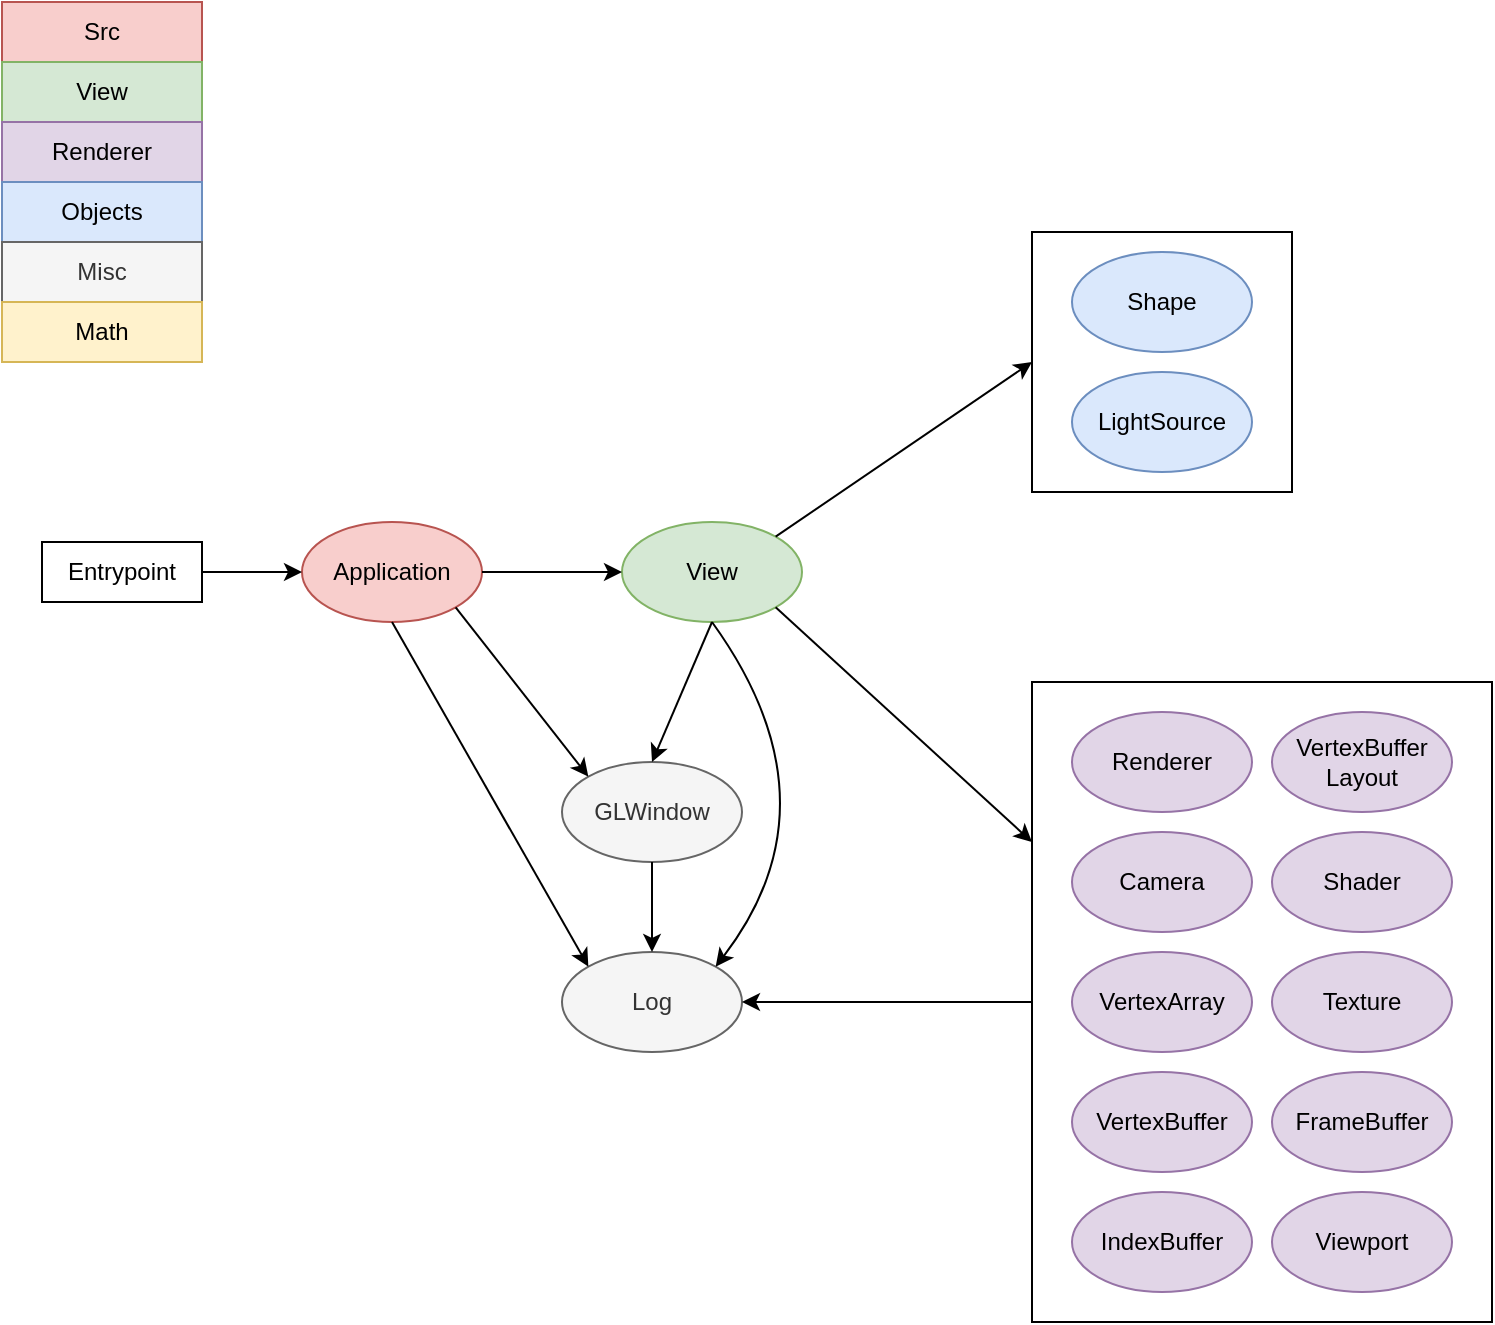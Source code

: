 <mxfile pages="1" version="11.2.2" type="device"><diagram id="wknT-22jDsb7SWKFMQ2I" name="Page-1"><mxGraphModel dx="1355" dy="778" grid="1" gridSize="10" guides="1" tooltips="1" connect="1" arrows="1" fold="1" page="1" pageScale="1" pageWidth="850" pageHeight="1100" math="0" shadow="0"><root><mxCell id="0"/><mxCell id="1" parent="0"/><mxCell id="4schWgHKknB6Yh2o01-A-36" value="" style="rounded=0;whiteSpace=wrap;html=1;" parent="1" vertex="1"><mxGeometry x="525" y="125" width="130" height="130" as="geometry"/></mxCell><mxCell id="4schWgHKknB6Yh2o01-A-34" value="" style="rounded=0;whiteSpace=wrap;html=1;" parent="1" vertex="1"><mxGeometry x="525" y="350" width="230" height="320" as="geometry"/></mxCell><mxCell id="4schWgHKknB6Yh2o01-A-1" value="Entrypoint" style="rounded=0;whiteSpace=wrap;html=1;" parent="1" vertex="1"><mxGeometry x="30" y="280" width="80" height="30" as="geometry"/></mxCell><mxCell id="4schWgHKknB6Yh2o01-A-2" value="Log" style="ellipse;whiteSpace=wrap;html=1;fillColor=#f5f5f5;strokeColor=#666666;fontColor=#333333;" parent="1" vertex="1"><mxGeometry x="290" y="485" width="90" height="50" as="geometry"/></mxCell><mxCell id="4schWgHKknB6Yh2o01-A-3" value="Application" style="ellipse;whiteSpace=wrap;html=1;fillColor=#f8cecc;strokeColor=#b85450;" parent="1" vertex="1"><mxGeometry x="160" y="270" width="90" height="50" as="geometry"/></mxCell><mxCell id="4schWgHKknB6Yh2o01-A-7" value="View" style="ellipse;whiteSpace=wrap;html=1;fillColor=#d5e8d4;strokeColor=#82b366;" parent="1" vertex="1"><mxGeometry x="320" y="270" width="90" height="50" as="geometry"/></mxCell><mxCell id="4schWgHKknB6Yh2o01-A-13" value="GLWindow" style="ellipse;whiteSpace=wrap;html=1;fillColor=#f5f5f5;strokeColor=#666666;fontColor=#333333;" parent="1" vertex="1"><mxGeometry x="290" y="390" width="90" height="50" as="geometry"/></mxCell><mxCell id="4schWgHKknB6Yh2o01-A-14" value="" style="endArrow=classic;html=1;entryX=0;entryY=0;entryDx=0;entryDy=0;exitX=1;exitY=1;exitDx=0;exitDy=0;" parent="1" source="4schWgHKknB6Yh2o01-A-3" target="4schWgHKknB6Yh2o01-A-13" edge="1"><mxGeometry width="50" height="50" relative="1" as="geometry"><mxPoint x="40" y="590" as="sourcePoint"/><mxPoint x="90" y="540" as="targetPoint"/></mxGeometry></mxCell><mxCell id="4schWgHKknB6Yh2o01-A-16" value="Renderer" style="ellipse;whiteSpace=wrap;html=1;fillColor=#e1d5e7;strokeColor=#9673a6;" parent="1" vertex="1"><mxGeometry x="545" y="365" width="90" height="50" as="geometry"/></mxCell><mxCell id="4schWgHKknB6Yh2o01-A-17" value="Viewport" style="ellipse;whiteSpace=wrap;html=1;fillColor=#e1d5e7;strokeColor=#9673a6;" parent="1" vertex="1"><mxGeometry x="645" y="605" width="90" height="50" as="geometry"/></mxCell><mxCell id="4schWgHKknB6Yh2o01-A-18" value="Camera" style="ellipse;whiteSpace=wrap;html=1;fillColor=#e1d5e7;strokeColor=#9673a6;" parent="1" vertex="1"><mxGeometry x="545" y="425" width="90" height="50" as="geometry"/></mxCell><mxCell id="4schWgHKknB6Yh2o01-A-19" value="VertexArray" style="ellipse;whiteSpace=wrap;html=1;fillColor=#e1d5e7;strokeColor=#9673a6;" parent="1" vertex="1"><mxGeometry x="545" y="485" width="90" height="50" as="geometry"/></mxCell><mxCell id="4schWgHKknB6Yh2o01-A-20" value="VertexBuffer" style="ellipse;whiteSpace=wrap;html=1;fillColor=#e1d5e7;strokeColor=#9673a6;" parent="1" vertex="1"><mxGeometry x="545" y="545" width="90" height="50" as="geometry"/></mxCell><mxCell id="4schWgHKknB6Yh2o01-A-21" value="IndexBuffer" style="ellipse;whiteSpace=wrap;html=1;fillColor=#e1d5e7;strokeColor=#9673a6;" parent="1" vertex="1"><mxGeometry x="545" y="605" width="90" height="50" as="geometry"/></mxCell><mxCell id="4schWgHKknB6Yh2o01-A-22" value="VertexBuffer&lt;br&gt;Layout" style="ellipse;whiteSpace=wrap;html=1;fillColor=#e1d5e7;strokeColor=#9673a6;" parent="1" vertex="1"><mxGeometry x="645" y="365" width="90" height="50" as="geometry"/></mxCell><mxCell id="4schWgHKknB6Yh2o01-A-23" value="Shader" style="ellipse;whiteSpace=wrap;html=1;fillColor=#e1d5e7;strokeColor=#9673a6;" parent="1" vertex="1"><mxGeometry x="645" y="425" width="90" height="50" as="geometry"/></mxCell><mxCell id="4schWgHKknB6Yh2o01-A-24" value="Texture" style="ellipse;whiteSpace=wrap;html=1;fillColor=#e1d5e7;strokeColor=#9673a6;" parent="1" vertex="1"><mxGeometry x="645" y="485" width="90" height="50" as="geometry"/></mxCell><mxCell id="4schWgHKknB6Yh2o01-A-25" value="FrameBuffer" style="ellipse;whiteSpace=wrap;html=1;fillColor=#e1d5e7;strokeColor=#9673a6;" parent="1" vertex="1"><mxGeometry x="645" y="545" width="90" height="50" as="geometry"/></mxCell><mxCell id="4schWgHKknB6Yh2o01-A-29" value="Shape" style="ellipse;whiteSpace=wrap;html=1;fillColor=#dae8fc;strokeColor=#6c8ebf;" parent="1" vertex="1"><mxGeometry x="545" y="135" width="90" height="50" as="geometry"/></mxCell><mxCell id="4schWgHKknB6Yh2o01-A-33" value="LightSource" style="ellipse;whiteSpace=wrap;html=1;fillColor=#dae8fc;strokeColor=#6c8ebf;" parent="1" vertex="1"><mxGeometry x="545" y="195" width="90" height="50" as="geometry"/></mxCell><mxCell id="4schWgHKknB6Yh2o01-A-38" value="" style="endArrow=classic;html=1;entryX=0;entryY=0.25;entryDx=0;entryDy=0;exitX=1;exitY=1;exitDx=0;exitDy=0;" parent="1" source="4schWgHKknB6Yh2o01-A-7" target="4schWgHKknB6Yh2o01-A-34" edge="1"><mxGeometry width="50" height="50" relative="1" as="geometry"><mxPoint x="70" y="740" as="sourcePoint"/><mxPoint x="120" y="690" as="targetPoint"/></mxGeometry></mxCell><mxCell id="4schWgHKknB6Yh2o01-A-39" value="" style="endArrow=classic;html=1;entryX=0;entryY=0.5;entryDx=0;entryDy=0;exitX=1;exitY=0;exitDx=0;exitDy=0;" parent="1" source="4schWgHKknB6Yh2o01-A-7" target="4schWgHKknB6Yh2o01-A-36" edge="1"><mxGeometry width="50" height="50" relative="1" as="geometry"><mxPoint x="70" y="740" as="sourcePoint"/><mxPoint x="120" y="690" as="targetPoint"/></mxGeometry></mxCell><mxCell id="4schWgHKknB6Yh2o01-A-45" value="Src" style="rounded=0;whiteSpace=wrap;html=1;fillColor=#f8cecc;strokeColor=#b85450;" parent="1" vertex="1"><mxGeometry x="10" y="10" width="100" height="30" as="geometry"/></mxCell><mxCell id="4schWgHKknB6Yh2o01-A-46" value="View" style="rounded=0;whiteSpace=wrap;html=1;fillColor=#d5e8d4;strokeColor=#82b366;" parent="1" vertex="1"><mxGeometry x="10" y="40" width="100" height="30" as="geometry"/></mxCell><mxCell id="4schWgHKknB6Yh2o01-A-47" value="Renderer" style="rounded=0;whiteSpace=wrap;html=1;fillColor=#e1d5e7;strokeColor=#9673a6;" parent="1" vertex="1"><mxGeometry x="10" y="70" width="100" height="30" as="geometry"/></mxCell><mxCell id="4schWgHKknB6Yh2o01-A-48" value="Objects" style="rounded=0;whiteSpace=wrap;html=1;fillColor=#dae8fc;strokeColor=#6c8ebf;" parent="1" vertex="1"><mxGeometry x="10" y="100" width="100" height="30" as="geometry"/></mxCell><mxCell id="4schWgHKknB6Yh2o01-A-50" value="" style="endArrow=classic;html=1;exitX=0.5;exitY=1;exitDx=0;exitDy=0;entryX=0.5;entryY=0;entryDx=0;entryDy=0;" parent="1" source="4schWgHKknB6Yh2o01-A-7" target="4schWgHKknB6Yh2o01-A-13" edge="1"><mxGeometry width="50" height="50" relative="1" as="geometry"><mxPoint x="340" y="380" as="sourcePoint"/><mxPoint x="360" y="350" as="targetPoint"/></mxGeometry></mxCell><mxCell id="4schWgHKknB6Yh2o01-A-51" value="" style="endArrow=classic;html=1;entryX=0;entryY=0.5;entryDx=0;entryDy=0;exitX=1;exitY=0.5;exitDx=0;exitDy=0;" parent="1" source="4schWgHKknB6Yh2o01-A-1" target="4schWgHKknB6Yh2o01-A-3" edge="1"><mxGeometry width="50" height="50" relative="1" as="geometry"><mxPoint x="10" y="740" as="sourcePoint"/><mxPoint x="60" y="690" as="targetPoint"/></mxGeometry></mxCell><mxCell id="4schWgHKknB6Yh2o01-A-52" value="" style="endArrow=classic;html=1;entryX=0;entryY=0.5;entryDx=0;entryDy=0;exitX=1;exitY=0.5;exitDx=0;exitDy=0;" parent="1" source="4schWgHKknB6Yh2o01-A-3" target="4schWgHKknB6Yh2o01-A-7" edge="1"><mxGeometry width="50" height="50" relative="1" as="geometry"><mxPoint x="10" y="740" as="sourcePoint"/><mxPoint x="60" y="690" as="targetPoint"/></mxGeometry></mxCell><mxCell id="rCohSX8rNZzASkfD9DbY-2" value="Misc" style="rounded=0;whiteSpace=wrap;html=1;fillColor=#f5f5f5;strokeColor=#666666;fontColor=#333333;" vertex="1" parent="1"><mxGeometry x="10" y="130" width="100" height="30" as="geometry"/></mxCell><mxCell id="rCohSX8rNZzASkfD9DbY-3" value="Math" style="rounded=0;whiteSpace=wrap;html=1;fillColor=#fff2cc;strokeColor=#d6b656;" vertex="1" parent="1"><mxGeometry x="10" y="160" width="100" height="30" as="geometry"/></mxCell><mxCell id="rCohSX8rNZzASkfD9DbY-4" value="" style="endArrow=classic;html=1;entryX=1;entryY=0.5;entryDx=0;entryDy=0;exitX=0;exitY=0.5;exitDx=0;exitDy=0;" edge="1" parent="1" source="4schWgHKknB6Yh2o01-A-34" target="4schWgHKknB6Yh2o01-A-2"><mxGeometry width="50" height="50" relative="1" as="geometry"><mxPoint x="406.82" y="322.678" as="sourcePoint"/><mxPoint x="535" y="440" as="targetPoint"/></mxGeometry></mxCell><mxCell id="rCohSX8rNZzASkfD9DbY-5" value="" style="endArrow=classic;html=1;entryX=0;entryY=0;entryDx=0;entryDy=0;exitX=0.5;exitY=1;exitDx=0;exitDy=0;" edge="1" parent="1" source="4schWgHKknB6Yh2o01-A-3" target="4schWgHKknB6Yh2o01-A-2"><mxGeometry width="50" height="50" relative="1" as="geometry"><mxPoint x="416.82" y="332.678" as="sourcePoint"/><mxPoint x="545" y="450" as="targetPoint"/></mxGeometry></mxCell><mxCell id="rCohSX8rNZzASkfD9DbY-6" value="" style="endArrow=classic;html=1;exitX=0.5;exitY=1;exitDx=0;exitDy=0;" edge="1" parent="1" source="4schWgHKknB6Yh2o01-A-13" target="4schWgHKknB6Yh2o01-A-2"><mxGeometry width="50" height="50" relative="1" as="geometry"><mxPoint x="426.82" y="342.678" as="sourcePoint"/><mxPoint x="555" y="460" as="targetPoint"/></mxGeometry></mxCell><mxCell id="rCohSX8rNZzASkfD9DbY-7" value="" style="endArrow=classic;html=1;exitX=0.5;exitY=1;exitDx=0;exitDy=0;entryX=1;entryY=0;entryDx=0;entryDy=0;curved=1;" edge="1" parent="1" source="4schWgHKknB6Yh2o01-A-7" target="4schWgHKknB6Yh2o01-A-2"><mxGeometry width="50" height="50" relative="1" as="geometry"><mxPoint x="10" y="740" as="sourcePoint"/><mxPoint x="60" y="690" as="targetPoint"/><Array as="points"><mxPoint x="430" y="410"/></Array></mxGeometry></mxCell></root></mxGraphModel></diagram></mxfile>
